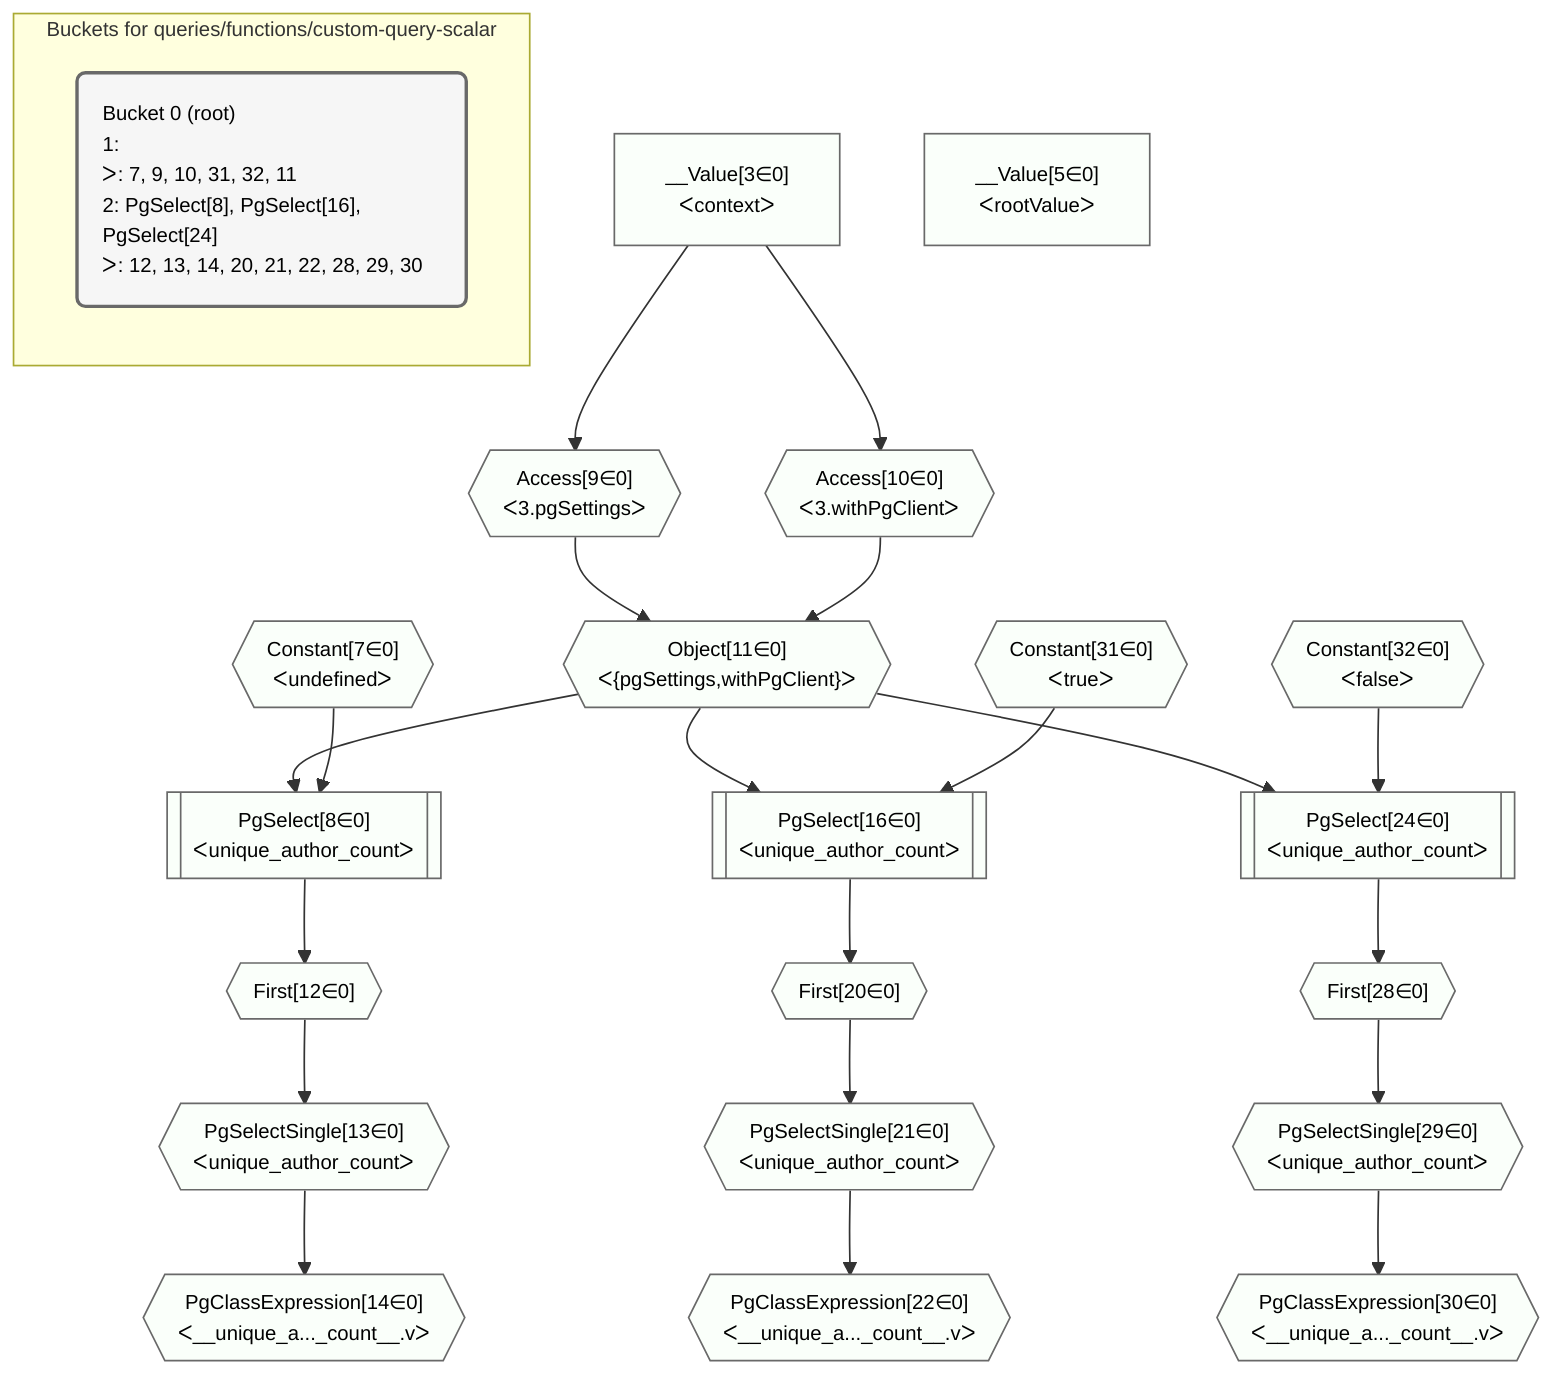 %%{init: {'themeVariables': { 'fontSize': '12px'}}}%%
graph TD
    classDef path fill:#eee,stroke:#000,color:#000
    classDef plan fill:#fff,stroke-width:1px,color:#000
    classDef itemplan fill:#fff,stroke-width:2px,color:#000
    classDef unbatchedplan fill:#dff,stroke-width:1px,color:#000
    classDef sideeffectplan fill:#fcc,stroke-width:2px,color:#000
    classDef bucket fill:#f6f6f6,color:#000,stroke-width:2px,text-align:left


    %% plan dependencies
    PgSelect8[["PgSelect[8∈0]<br />ᐸunique_author_countᐳ"]]:::plan
    Object11{{"Object[11∈0]<br />ᐸ{pgSettings,withPgClient}ᐳ"}}:::plan
    Constant7{{"Constant[7∈0]<br />ᐸundefinedᐳ"}}:::plan
    Object11 & Constant7 --> PgSelect8
    Access9{{"Access[9∈0]<br />ᐸ3.pgSettingsᐳ"}}:::plan
    Access10{{"Access[10∈0]<br />ᐸ3.withPgClientᐳ"}}:::plan
    Access9 & Access10 --> Object11
    PgSelect16[["PgSelect[16∈0]<br />ᐸunique_author_countᐳ"]]:::plan
    Constant31{{"Constant[31∈0]<br />ᐸtrueᐳ"}}:::plan
    Object11 & Constant31 --> PgSelect16
    PgSelect24[["PgSelect[24∈0]<br />ᐸunique_author_countᐳ"]]:::plan
    Constant32{{"Constant[32∈0]<br />ᐸfalseᐳ"}}:::plan
    Object11 & Constant32 --> PgSelect24
    __Value3["__Value[3∈0]<br />ᐸcontextᐳ"]:::plan
    __Value3 --> Access9
    __Value3 --> Access10
    First12{{"First[12∈0]"}}:::plan
    PgSelect8 --> First12
    PgSelectSingle13{{"PgSelectSingle[13∈0]<br />ᐸunique_author_countᐳ"}}:::plan
    First12 --> PgSelectSingle13
    PgClassExpression14{{"PgClassExpression[14∈0]<br />ᐸ__unique_a..._count__.vᐳ"}}:::plan
    PgSelectSingle13 --> PgClassExpression14
    First20{{"First[20∈0]"}}:::plan
    PgSelect16 --> First20
    PgSelectSingle21{{"PgSelectSingle[21∈0]<br />ᐸunique_author_countᐳ"}}:::plan
    First20 --> PgSelectSingle21
    PgClassExpression22{{"PgClassExpression[22∈0]<br />ᐸ__unique_a..._count__.vᐳ"}}:::plan
    PgSelectSingle21 --> PgClassExpression22
    First28{{"First[28∈0]"}}:::plan
    PgSelect24 --> First28
    PgSelectSingle29{{"PgSelectSingle[29∈0]<br />ᐸunique_author_countᐳ"}}:::plan
    First28 --> PgSelectSingle29
    PgClassExpression30{{"PgClassExpression[30∈0]<br />ᐸ__unique_a..._count__.vᐳ"}}:::plan
    PgSelectSingle29 --> PgClassExpression30
    __Value5["__Value[5∈0]<br />ᐸrootValueᐳ"]:::plan

    %% define steps

    subgraph "Buckets for queries/functions/custom-query-scalar"
    Bucket0("Bucket 0 (root)<br />1: <br />ᐳ: 7, 9, 10, 31, 32, 11<br />2: PgSelect[8], PgSelect[16], PgSelect[24]<br />ᐳ: 12, 13, 14, 20, 21, 22, 28, 29, 30"):::bucket
    classDef bucket0 stroke:#696969
    class Bucket0,__Value3,__Value5,Constant7,PgSelect8,Access9,Access10,Object11,First12,PgSelectSingle13,PgClassExpression14,PgSelect16,First20,PgSelectSingle21,PgClassExpression22,PgSelect24,First28,PgSelectSingle29,PgClassExpression30,Constant31,Constant32 bucket0
    classDef unary fill:#fafffa,borderWidth:8px
    class PgSelect8,Object11,PgSelect16,PgSelect24,Access9,Access10,First12,PgSelectSingle13,PgClassExpression14,First20,PgSelectSingle21,PgClassExpression22,First28,PgSelectSingle29,PgClassExpression30,__Value3,__Value5,Constant7,Constant31,Constant32 unary
    end